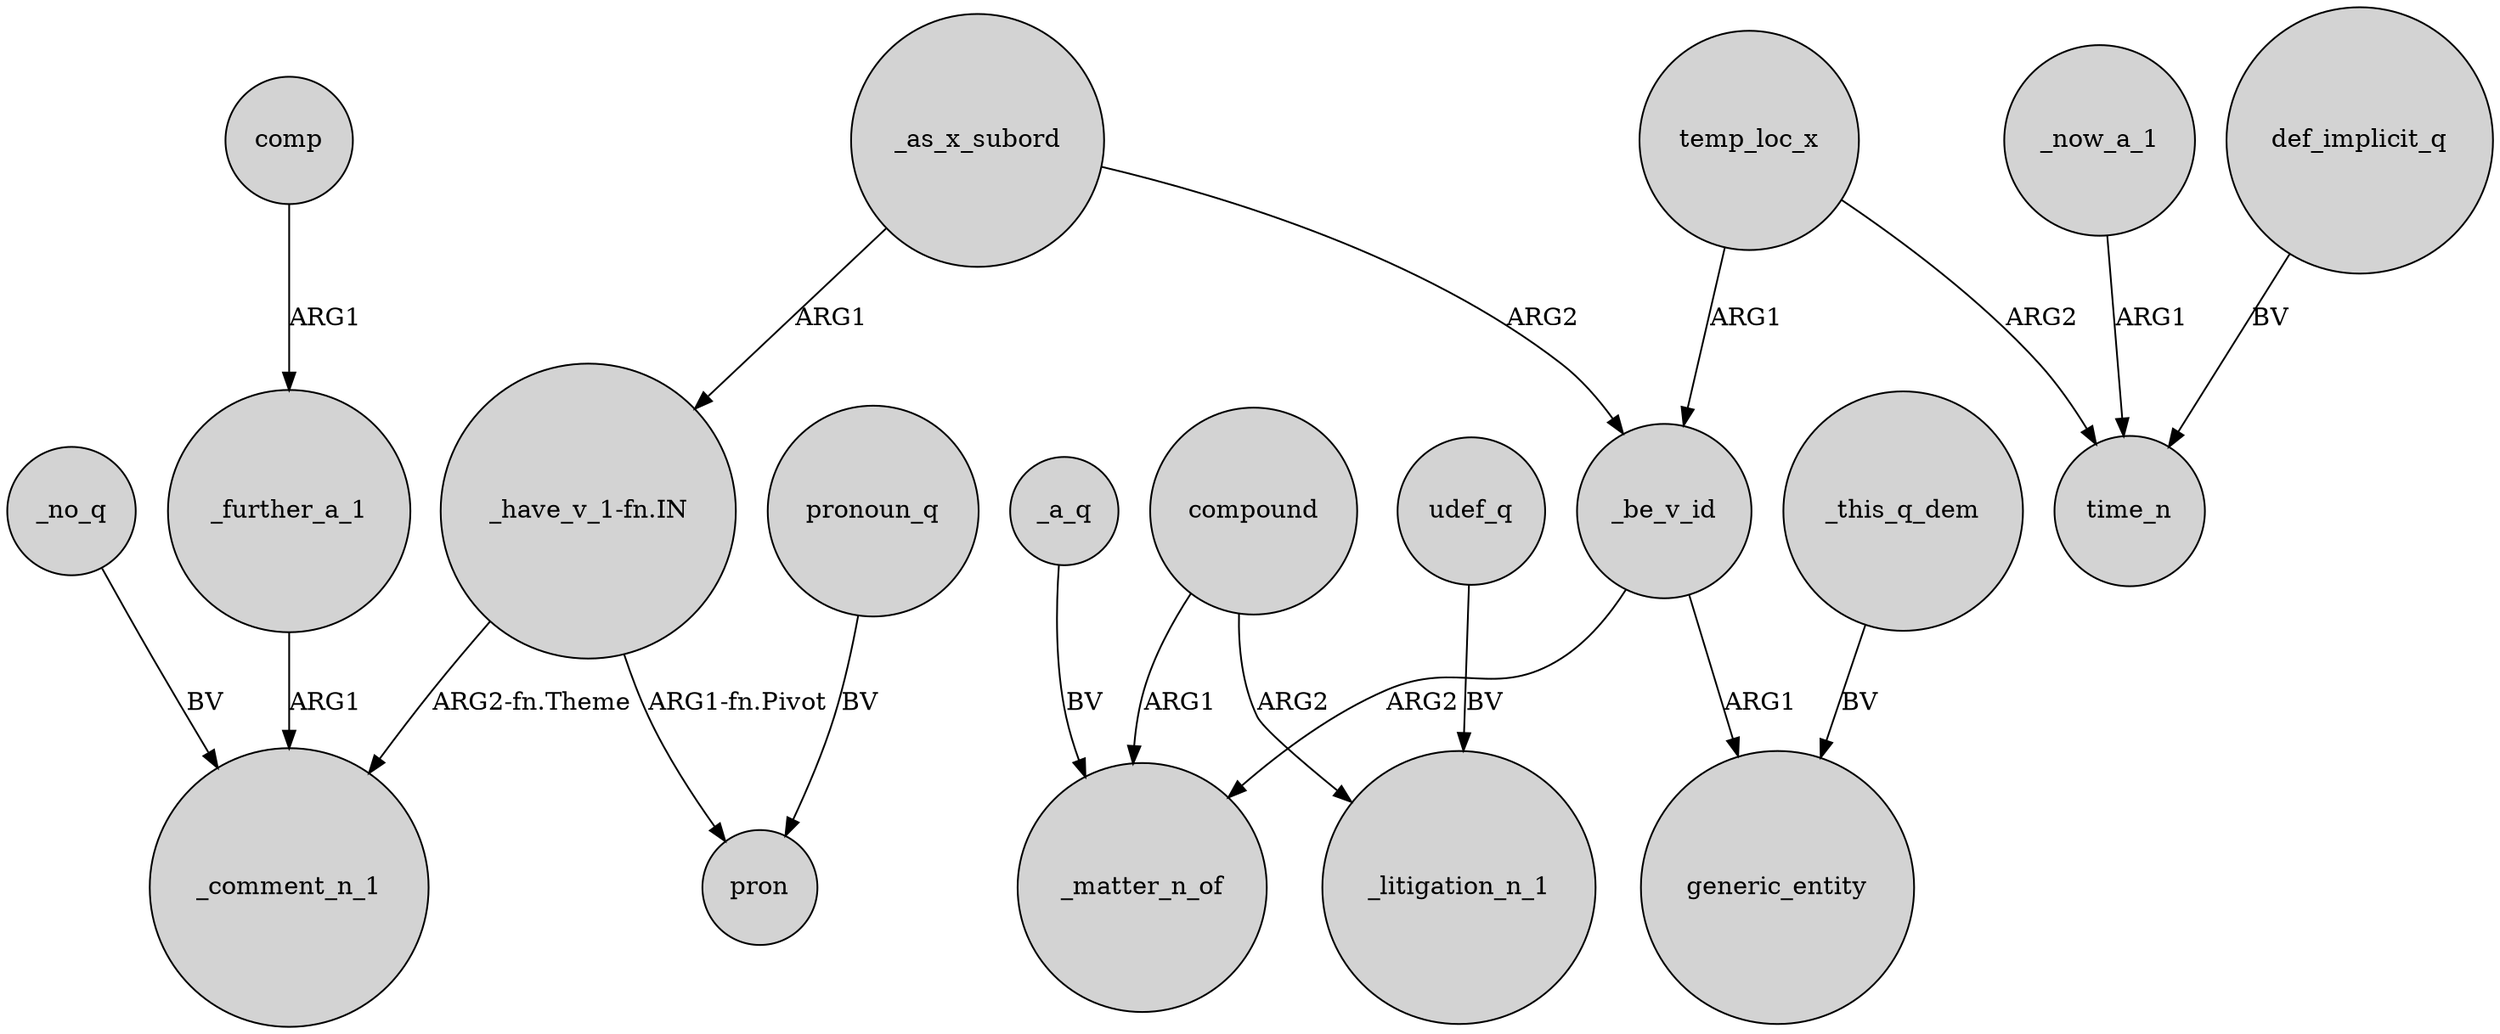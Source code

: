 digraph {
	node [shape=circle style=filled]
	_no_q -> _comment_n_1 [label=BV]
	compound -> _matter_n_of [label=ARG1]
	temp_loc_x -> time_n [label=ARG2]
	_further_a_1 -> _comment_n_1 [label=ARG1]
	udef_q -> _litigation_n_1 [label=BV]
	_be_v_id -> generic_entity [label=ARG1]
	compound -> _litigation_n_1 [label=ARG2]
	"_have_v_1-fn.IN" -> pron [label="ARG1-fn.Pivot"]
	_as_x_subord -> _be_v_id [label=ARG2]
	pronoun_q -> pron [label=BV]
	_this_q_dem -> generic_entity [label=BV]
	comp -> _further_a_1 [label=ARG1]
	temp_loc_x -> _be_v_id [label=ARG1]
	_now_a_1 -> time_n [label=ARG1]
	"_have_v_1-fn.IN" -> _comment_n_1 [label="ARG2-fn.Theme"]
	_be_v_id -> _matter_n_of [label=ARG2]
	_a_q -> _matter_n_of [label=BV]
	_as_x_subord -> "_have_v_1-fn.IN" [label=ARG1]
	def_implicit_q -> time_n [label=BV]
}
